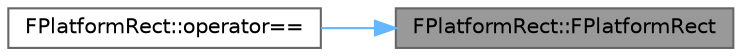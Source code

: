 digraph "FPlatformRect::FPlatformRect"
{
 // INTERACTIVE_SVG=YES
 // LATEX_PDF_SIZE
  bgcolor="transparent";
  edge [fontname=Helvetica,fontsize=10,labelfontname=Helvetica,labelfontsize=10];
  node [fontname=Helvetica,fontsize=10,shape=box,height=0.2,width=0.4];
  rankdir="RL";
  Node1 [id="Node000001",label="FPlatformRect::FPlatformRect",height=0.2,width=0.4,color="gray40", fillcolor="grey60", style="filled", fontcolor="black",tooltip=" "];
  Node1 -> Node2 [id="edge1_Node000001_Node000002",dir="back",color="steelblue1",style="solid",tooltip=" "];
  Node2 [id="Node000002",label="FPlatformRect::operator==",height=0.2,width=0.4,color="grey40", fillcolor="white", style="filled",URL="$d6/d3f/structFPlatformRect.html#a833da10715a7161bf35fca8d0dfdc789",tooltip=" "];
}
